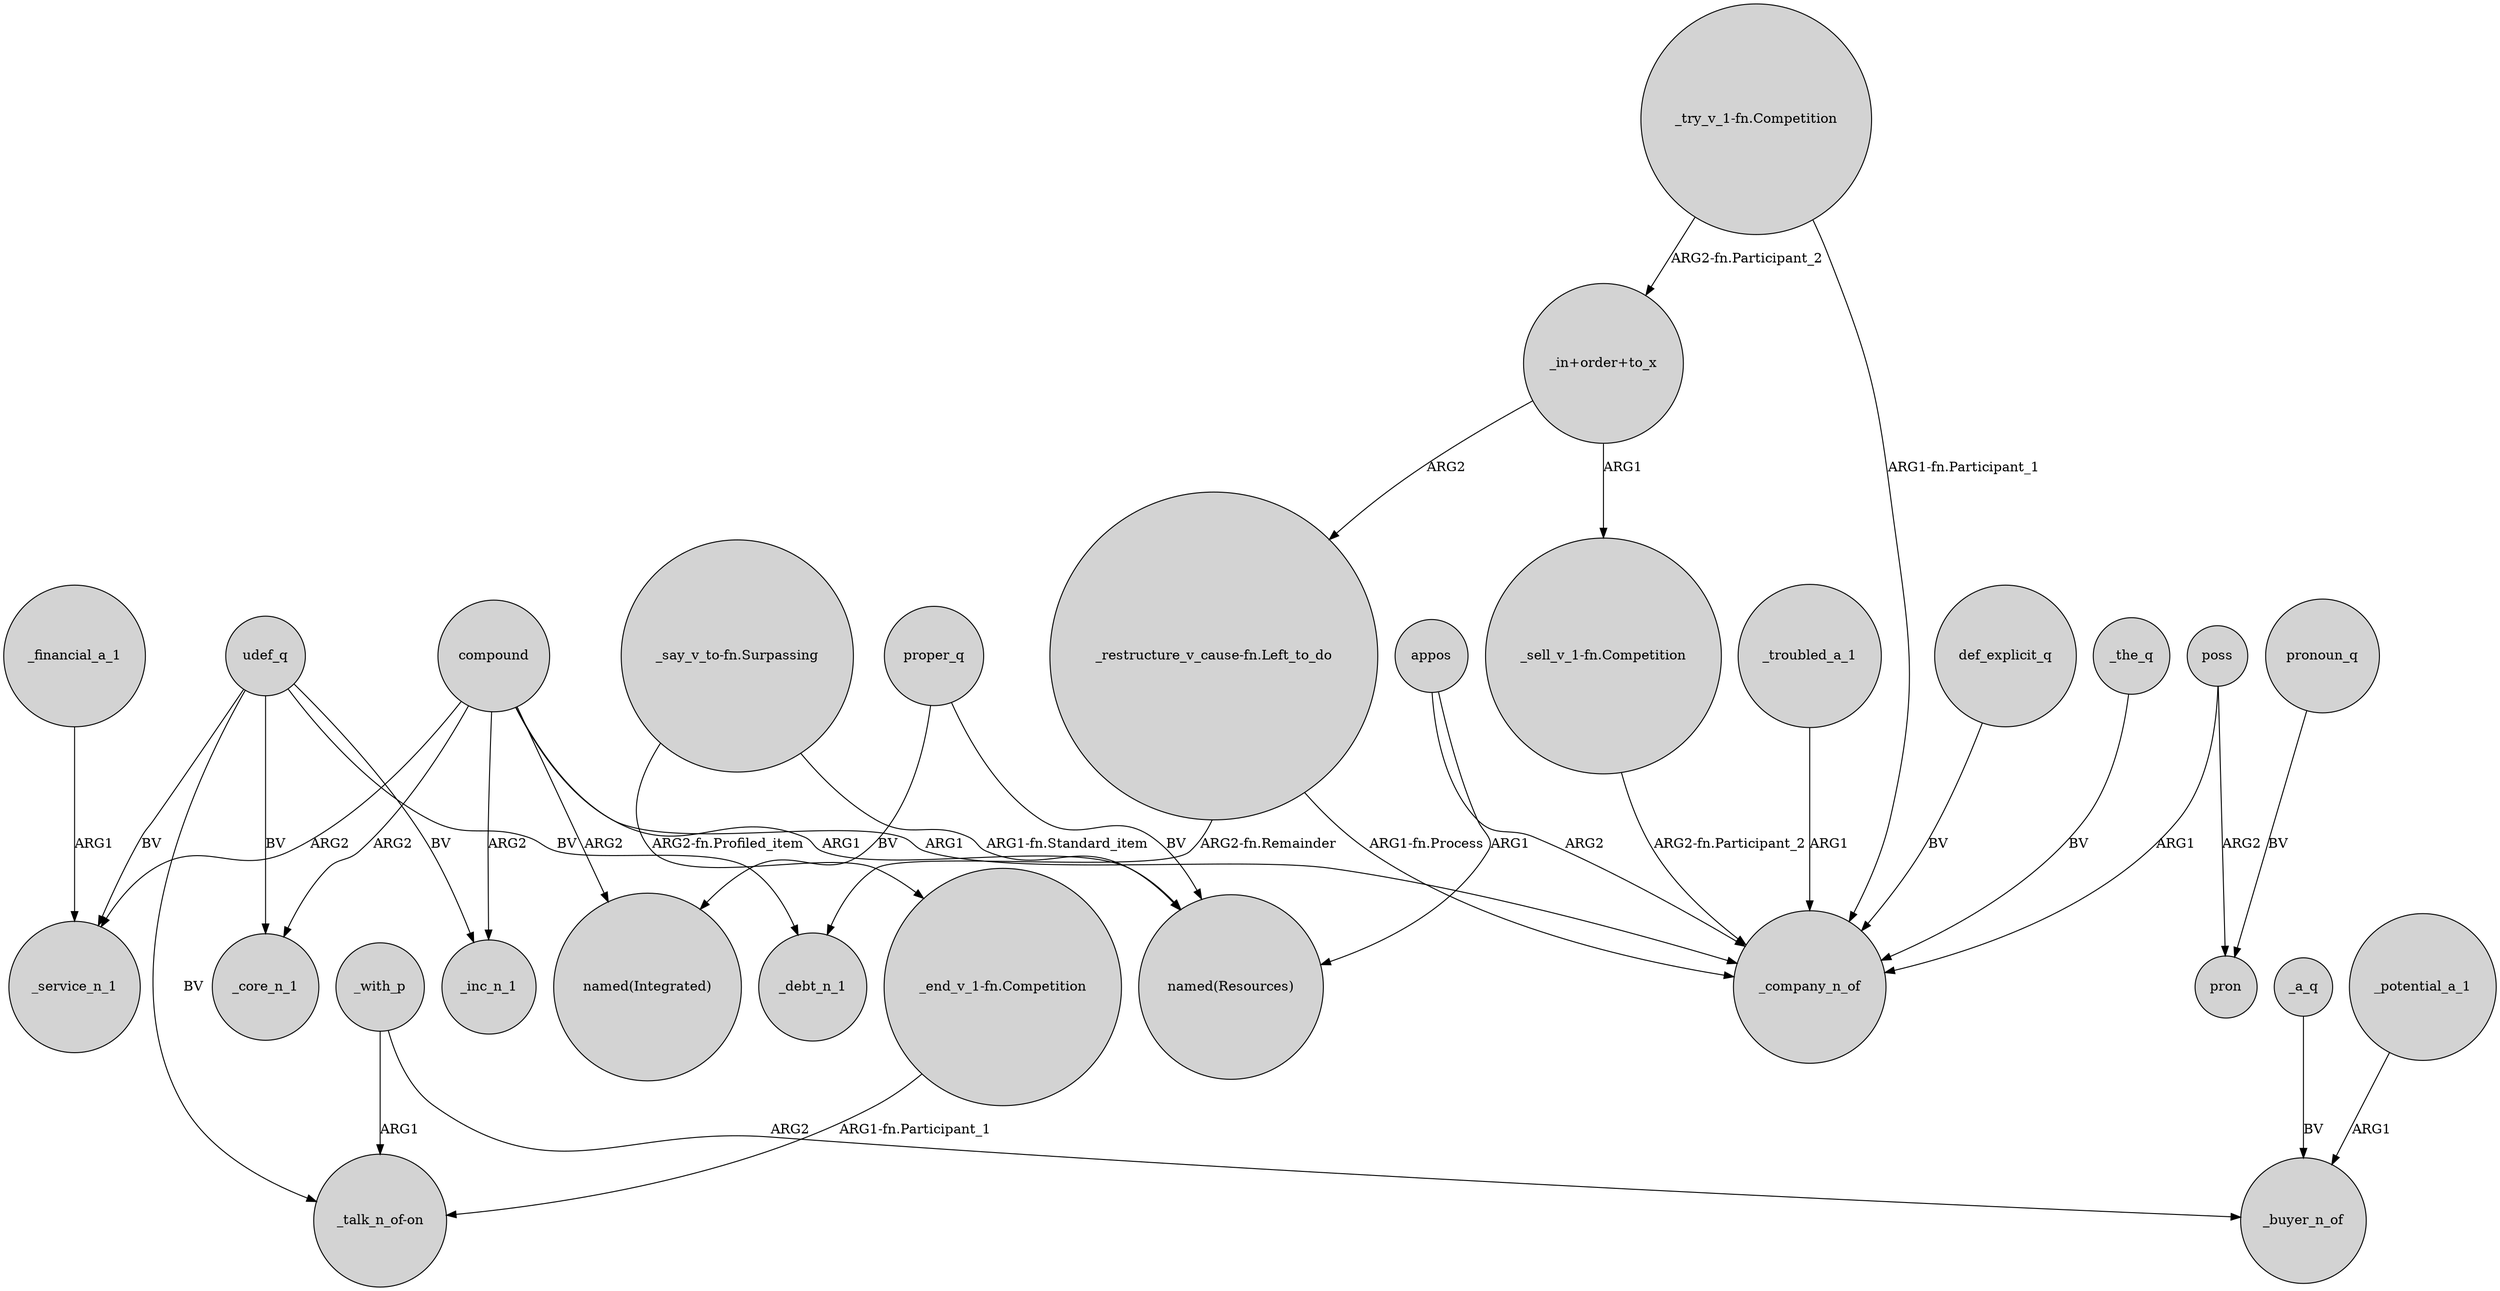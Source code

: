 digraph {
	node [shape=circle style=filled]
	"_say_v_to-fn.Surpassing" -> "_end_v_1-fn.Competition" [label="ARG2-fn.Profiled_item"]
	appos -> "named(Resources)" [label=ARG1]
	udef_q -> _service_n_1 [label=BV]
	compound -> _service_n_1 [label=ARG2]
	"_restructure_v_cause-fn.Left_to_do" -> _company_n_of [label="ARG1-fn.Process"]
	proper_q -> "named(Resources)" [label=BV]
	compound -> _core_n_1 [label=ARG2]
	_financial_a_1 -> _service_n_1 [label=ARG1]
	"_restructure_v_cause-fn.Left_to_do" -> _debt_n_1 [label="ARG2-fn.Remainder"]
	compound -> "named(Resources)" [label=ARG1]
	compound -> _company_n_of [label=ARG1]
	compound -> "named(Integrated)" [label=ARG2]
	"_try_v_1-fn.Competition" -> "_in+order+to_x" [label="ARG2-fn.Participant_2"]
	udef_q -> _core_n_1 [label=BV]
	"_say_v_to-fn.Surpassing" -> "named(Resources)" [label="ARG1-fn.Standard_item"]
	_a_q -> _buyer_n_of [label=BV]
	pronoun_q -> pron [label=BV]
	udef_q -> _inc_n_1 [label=BV]
	poss -> pron [label=ARG2]
	compound -> _inc_n_1 [label=ARG2]
	udef_q -> _debt_n_1 [label=BV]
	"_end_v_1-fn.Competition" -> "_talk_n_of-on" [label="ARG1-fn.Participant_1"]
	proper_q -> "named(Integrated)" [label=BV]
	_troubled_a_1 -> _company_n_of [label=ARG1]
	"_sell_v_1-fn.Competition" -> _company_n_of [label="ARG2-fn.Participant_2"]
	"_in+order+to_x" -> "_restructure_v_cause-fn.Left_to_do" [label=ARG2]
	_with_p -> _buyer_n_of [label=ARG2]
	appos -> _company_n_of [label=ARG2]
	"_try_v_1-fn.Competition" -> _company_n_of [label="ARG1-fn.Participant_1"]
	_potential_a_1 -> _buyer_n_of [label=ARG1]
	poss -> _company_n_of [label=ARG1]
	"_in+order+to_x" -> "_sell_v_1-fn.Competition" [label=ARG1]
	def_explicit_q -> _company_n_of [label=BV]
	_the_q -> _company_n_of [label=BV]
	_with_p -> "_talk_n_of-on" [label=ARG1]
	udef_q -> "_talk_n_of-on" [label=BV]
}
